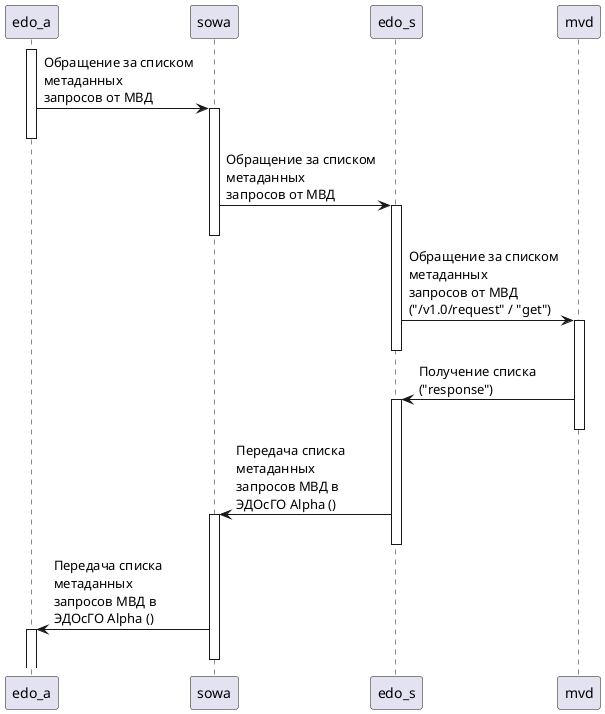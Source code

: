 @startuml Схема интеграционного взаимодействия получения IP по перс. данным

' loop Каждые 15 минут
activate edo_a
edo_a -> sowa++: Обращение за списком \nметаданных \nзапросов от МВД
deactivate edo_a
sowa ->edo_s++: Обращение за списком \nметаданных \nзапросов от МВД
deactivate sowa
edo_s -> mvd++: Обращение за списком \nметаданных \nзапросов от МВД \n("/v1.0/request" / "get")
deactivate edo_s
mvd -> edo_s++: Получение списка \n("response")
deactivate mvd
edo_s -> sowa++: Передача списка \nметаданных \nзапросов МВД в \nЭДОсГО Alpha ()
deactivate edo_s
sowa -> edo_a++: Передача списка \nметаданных \nзапросов МВД в \nЭДОсГО Alpha ()
deactivate sowa
' end

@enduml
